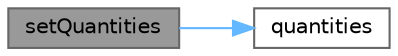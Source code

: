 digraph "setQuantities"
{
 // INTERACTIVE_SVG=YES
 // LATEX_PDF_SIZE
  bgcolor="transparent";
  edge [fontname=Helvetica,fontsize=10,labelfontname=Helvetica,labelfontsize=10];
  node [fontname=Helvetica,fontsize=10,shape=box,height=0.2,width=0.4];
  rankdir="LR";
  Node1 [label="setQuantities",height=0.2,width=0.4,color="gray40", fillcolor="grey60", style="filled", fontcolor="black",tooltip="Set the fixed leg data quantities."];
  Node1 -> Node2 [color="steelblue1",style="solid"];
  Node2 [label="quantities",height=0.2,width=0.4,color="grey40", fillcolor="white", style="filled",URL="$classore_1_1data_1_1_commodity_fixed_leg_data.html#aceeacdc3b76f03f9447b4606e4241a2f",tooltip=" "];
}
